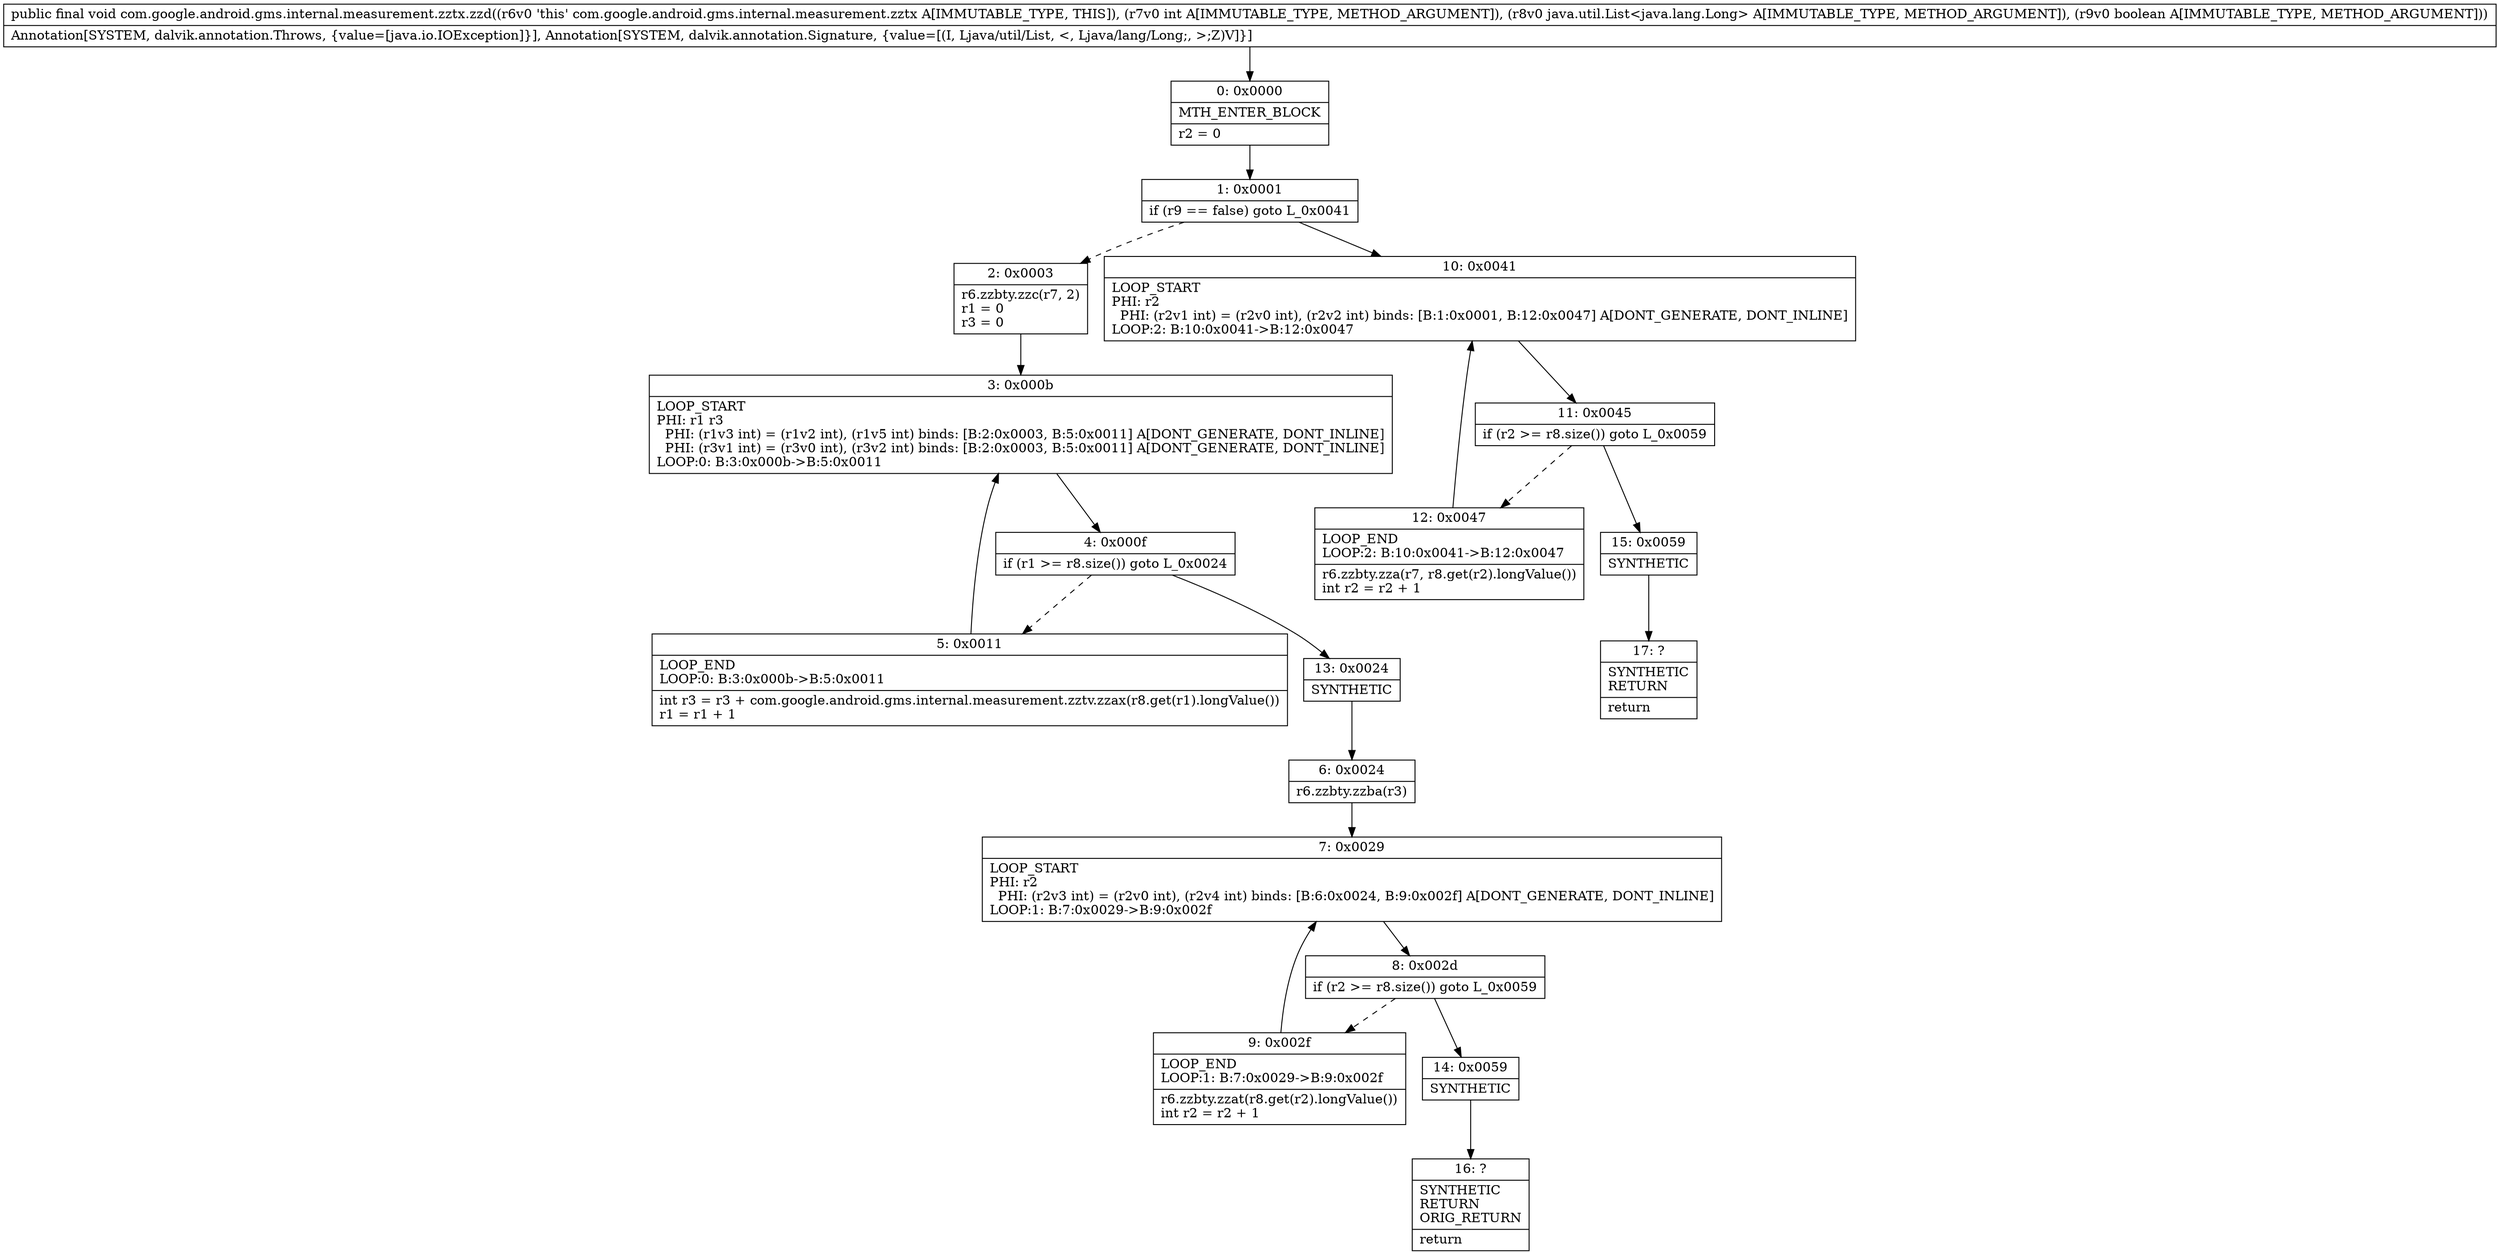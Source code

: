 digraph "CFG forcom.google.android.gms.internal.measurement.zztx.zzd(ILjava\/util\/List;Z)V" {
Node_0 [shape=record,label="{0\:\ 0x0000|MTH_ENTER_BLOCK\l|r2 = 0\l}"];
Node_1 [shape=record,label="{1\:\ 0x0001|if (r9 == false) goto L_0x0041\l}"];
Node_2 [shape=record,label="{2\:\ 0x0003|r6.zzbty.zzc(r7, 2)\lr1 = 0\lr3 = 0\l}"];
Node_3 [shape=record,label="{3\:\ 0x000b|LOOP_START\lPHI: r1 r3 \l  PHI: (r1v3 int) = (r1v2 int), (r1v5 int) binds: [B:2:0x0003, B:5:0x0011] A[DONT_GENERATE, DONT_INLINE]\l  PHI: (r3v1 int) = (r3v0 int), (r3v2 int) binds: [B:2:0x0003, B:5:0x0011] A[DONT_GENERATE, DONT_INLINE]\lLOOP:0: B:3:0x000b\-\>B:5:0x0011\l}"];
Node_4 [shape=record,label="{4\:\ 0x000f|if (r1 \>= r8.size()) goto L_0x0024\l}"];
Node_5 [shape=record,label="{5\:\ 0x0011|LOOP_END\lLOOP:0: B:3:0x000b\-\>B:5:0x0011\l|int r3 = r3 + com.google.android.gms.internal.measurement.zztv.zzax(r8.get(r1).longValue())\lr1 = r1 + 1\l}"];
Node_6 [shape=record,label="{6\:\ 0x0024|r6.zzbty.zzba(r3)\l}"];
Node_7 [shape=record,label="{7\:\ 0x0029|LOOP_START\lPHI: r2 \l  PHI: (r2v3 int) = (r2v0 int), (r2v4 int) binds: [B:6:0x0024, B:9:0x002f] A[DONT_GENERATE, DONT_INLINE]\lLOOP:1: B:7:0x0029\-\>B:9:0x002f\l}"];
Node_8 [shape=record,label="{8\:\ 0x002d|if (r2 \>= r8.size()) goto L_0x0059\l}"];
Node_9 [shape=record,label="{9\:\ 0x002f|LOOP_END\lLOOP:1: B:7:0x0029\-\>B:9:0x002f\l|r6.zzbty.zzat(r8.get(r2).longValue())\lint r2 = r2 + 1\l}"];
Node_10 [shape=record,label="{10\:\ 0x0041|LOOP_START\lPHI: r2 \l  PHI: (r2v1 int) = (r2v0 int), (r2v2 int) binds: [B:1:0x0001, B:12:0x0047] A[DONT_GENERATE, DONT_INLINE]\lLOOP:2: B:10:0x0041\-\>B:12:0x0047\l}"];
Node_11 [shape=record,label="{11\:\ 0x0045|if (r2 \>= r8.size()) goto L_0x0059\l}"];
Node_12 [shape=record,label="{12\:\ 0x0047|LOOP_END\lLOOP:2: B:10:0x0041\-\>B:12:0x0047\l|r6.zzbty.zza(r7, r8.get(r2).longValue())\lint r2 = r2 + 1\l}"];
Node_13 [shape=record,label="{13\:\ 0x0024|SYNTHETIC\l}"];
Node_14 [shape=record,label="{14\:\ 0x0059|SYNTHETIC\l}"];
Node_15 [shape=record,label="{15\:\ 0x0059|SYNTHETIC\l}"];
Node_16 [shape=record,label="{16\:\ ?|SYNTHETIC\lRETURN\lORIG_RETURN\l|return\l}"];
Node_17 [shape=record,label="{17\:\ ?|SYNTHETIC\lRETURN\l|return\l}"];
MethodNode[shape=record,label="{public final void com.google.android.gms.internal.measurement.zztx.zzd((r6v0 'this' com.google.android.gms.internal.measurement.zztx A[IMMUTABLE_TYPE, THIS]), (r7v0 int A[IMMUTABLE_TYPE, METHOD_ARGUMENT]), (r8v0 java.util.List\<java.lang.Long\> A[IMMUTABLE_TYPE, METHOD_ARGUMENT]), (r9v0 boolean A[IMMUTABLE_TYPE, METHOD_ARGUMENT]))  | Annotation[SYSTEM, dalvik.annotation.Throws, \{value=[java.io.IOException]\}], Annotation[SYSTEM, dalvik.annotation.Signature, \{value=[(I, Ljava\/util\/List, \<, Ljava\/lang\/Long;, \>;Z)V]\}]\l}"];
MethodNode -> Node_0;
Node_0 -> Node_1;
Node_1 -> Node_2[style=dashed];
Node_1 -> Node_10;
Node_2 -> Node_3;
Node_3 -> Node_4;
Node_4 -> Node_5[style=dashed];
Node_4 -> Node_13;
Node_5 -> Node_3;
Node_6 -> Node_7;
Node_7 -> Node_8;
Node_8 -> Node_9[style=dashed];
Node_8 -> Node_14;
Node_9 -> Node_7;
Node_10 -> Node_11;
Node_11 -> Node_12[style=dashed];
Node_11 -> Node_15;
Node_12 -> Node_10;
Node_13 -> Node_6;
Node_14 -> Node_16;
Node_15 -> Node_17;
}

